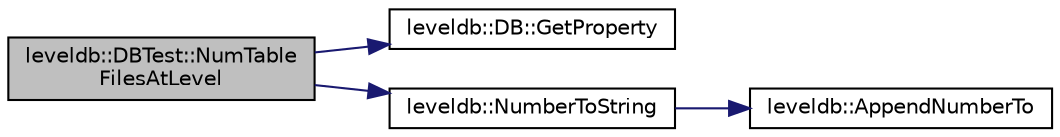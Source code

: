 digraph "leveldb::DBTest::NumTableFilesAtLevel"
{
  edge [fontname="Helvetica",fontsize="10",labelfontname="Helvetica",labelfontsize="10"];
  node [fontname="Helvetica",fontsize="10",shape=record];
  rankdir="LR";
  Node1 [label="leveldb::DBTest::NumTable\lFilesAtLevel",height=0.2,width=0.4,color="black", fillcolor="grey75", style="filled" fontcolor="black"];
  Node1 -> Node2 [color="midnightblue",fontsize="10",style="solid"];
  Node2 [label="leveldb::DB::GetProperty",height=0.2,width=0.4,color="black", fillcolor="white", style="filled",URL="$classleveldb_1_1_d_b.html#afcd557d80bac6668f20372c9e737d807"];
  Node1 -> Node3 [color="midnightblue",fontsize="10",style="solid"];
  Node3 [label="leveldb::NumberToString",height=0.2,width=0.4,color="black", fillcolor="white", style="filled",URL="$namespaceleveldb.html#a0a19109e7a2c8855c7565bd331d955b4"];
  Node3 -> Node4 [color="midnightblue",fontsize="10",style="solid"];
  Node4 [label="leveldb::AppendNumberTo",height=0.2,width=0.4,color="black", fillcolor="white", style="filled",URL="$namespaceleveldb.html#a089617d12900e6fe5b712c31f651b5ff"];
}
